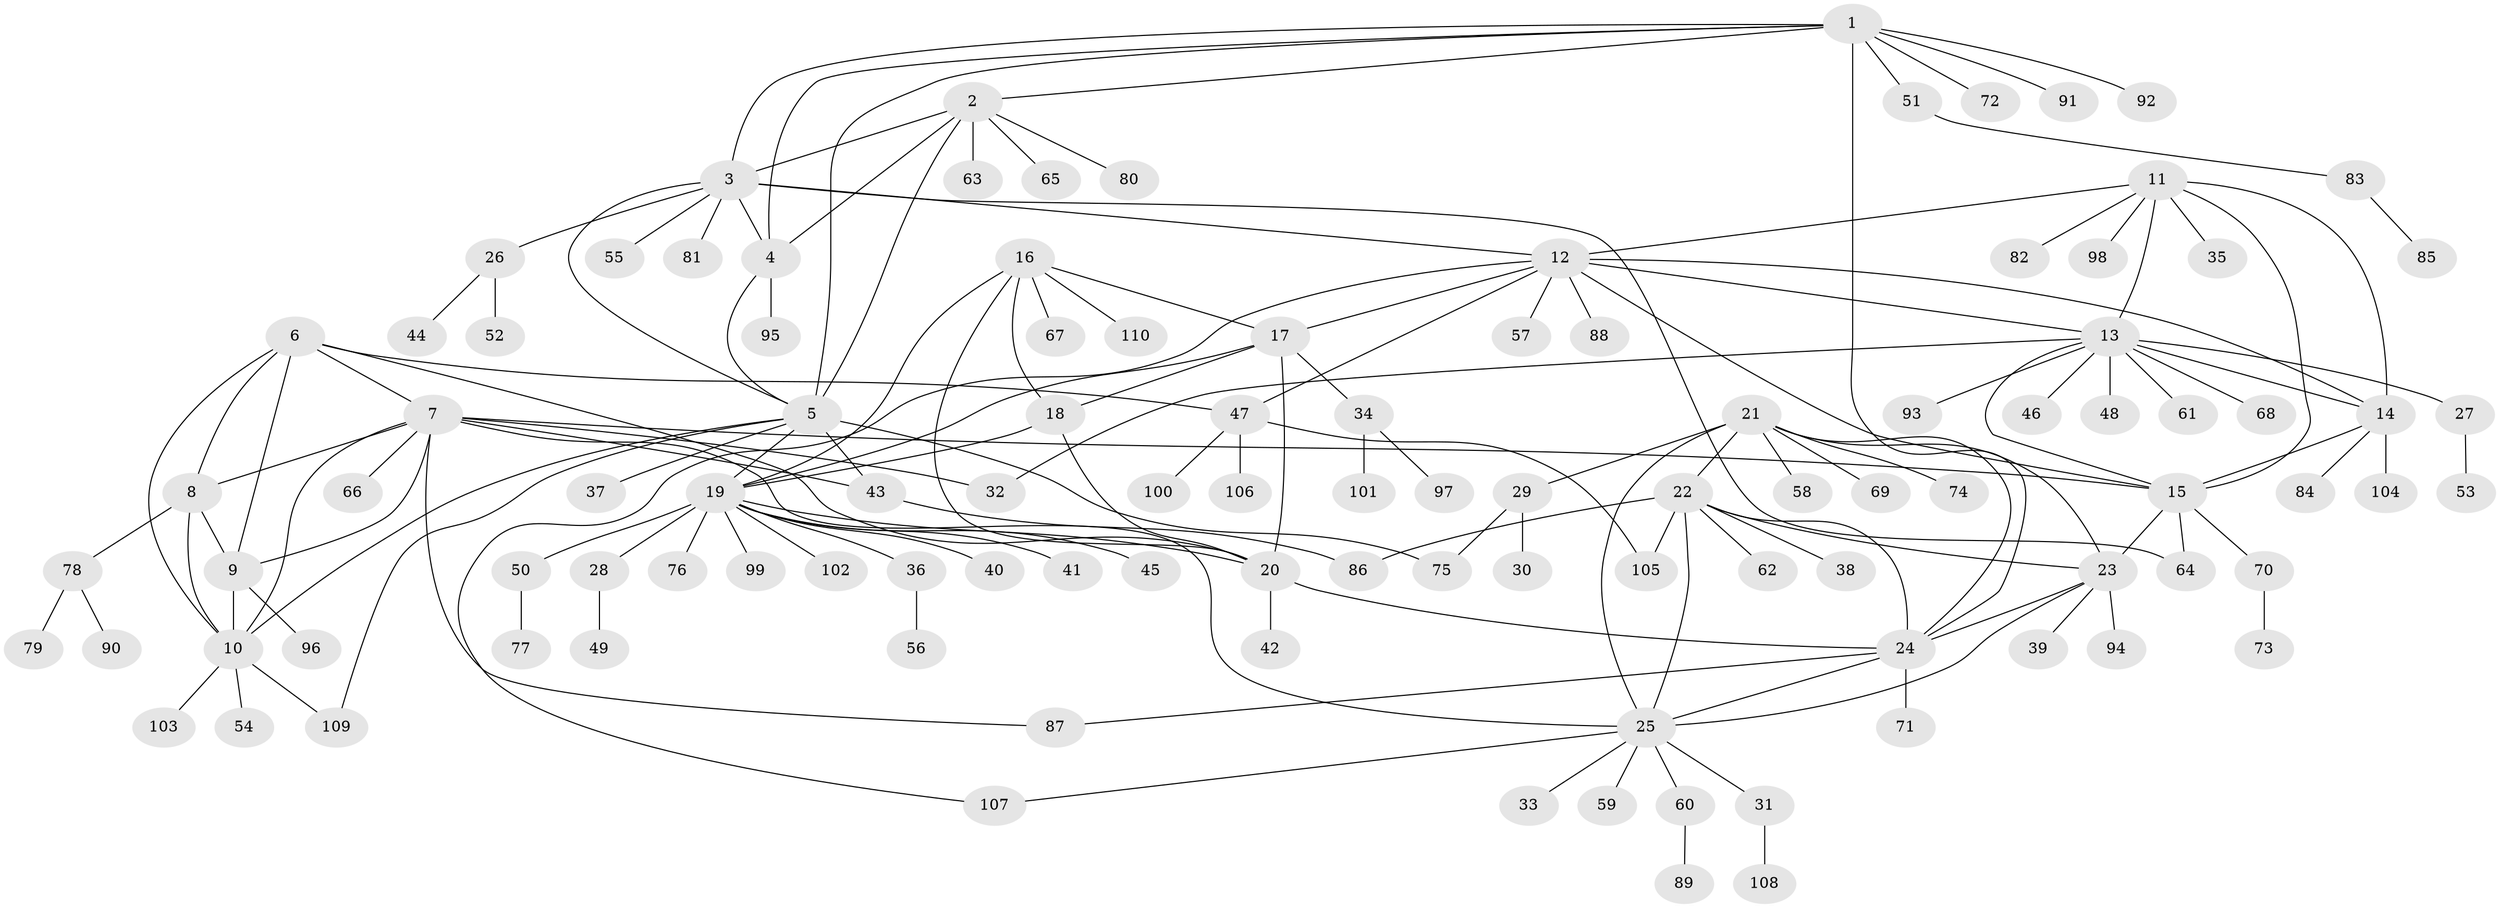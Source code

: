 // coarse degree distribution, {16: 0.01818181818181818, 2: 0.16363636363636364, 6: 0.05454545454545454, 9: 0.01818181818181818, 4: 0.03636363636363636, 5: 0.07272727272727272, 8: 0.01818181818181818, 3: 0.03636363636363636, 10: 0.01818181818181818, 11: 0.01818181818181818, 1: 0.5454545454545454}
// Generated by graph-tools (version 1.1) at 2025/54/03/05/25 16:54:48]
// undirected, 110 vertices, 155 edges
graph export_dot {
graph [start="1"]
  node [color=gray90,style=filled];
  1;
  2;
  3;
  4;
  5;
  6;
  7;
  8;
  9;
  10;
  11;
  12;
  13;
  14;
  15;
  16;
  17;
  18;
  19;
  20;
  21;
  22;
  23;
  24;
  25;
  26;
  27;
  28;
  29;
  30;
  31;
  32;
  33;
  34;
  35;
  36;
  37;
  38;
  39;
  40;
  41;
  42;
  43;
  44;
  45;
  46;
  47;
  48;
  49;
  50;
  51;
  52;
  53;
  54;
  55;
  56;
  57;
  58;
  59;
  60;
  61;
  62;
  63;
  64;
  65;
  66;
  67;
  68;
  69;
  70;
  71;
  72;
  73;
  74;
  75;
  76;
  77;
  78;
  79;
  80;
  81;
  82;
  83;
  84;
  85;
  86;
  87;
  88;
  89;
  90;
  91;
  92;
  93;
  94;
  95;
  96;
  97;
  98;
  99;
  100;
  101;
  102;
  103;
  104;
  105;
  106;
  107;
  108;
  109;
  110;
  1 -- 2;
  1 -- 3;
  1 -- 4;
  1 -- 5;
  1 -- 24;
  1 -- 51;
  1 -- 72;
  1 -- 91;
  1 -- 92;
  2 -- 3;
  2 -- 4;
  2 -- 5;
  2 -- 63;
  2 -- 65;
  2 -- 80;
  3 -- 4;
  3 -- 5;
  3 -- 12;
  3 -- 26;
  3 -- 55;
  3 -- 64;
  3 -- 81;
  4 -- 5;
  4 -- 95;
  5 -- 10;
  5 -- 19;
  5 -- 37;
  5 -- 43;
  5 -- 75;
  5 -- 109;
  6 -- 7;
  6 -- 8;
  6 -- 9;
  6 -- 10;
  6 -- 20;
  6 -- 47;
  7 -- 8;
  7 -- 9;
  7 -- 10;
  7 -- 15;
  7 -- 25;
  7 -- 32;
  7 -- 43;
  7 -- 66;
  7 -- 87;
  8 -- 9;
  8 -- 10;
  8 -- 78;
  9 -- 10;
  9 -- 96;
  10 -- 54;
  10 -- 103;
  10 -- 109;
  11 -- 12;
  11 -- 13;
  11 -- 14;
  11 -- 15;
  11 -- 35;
  11 -- 82;
  11 -- 98;
  12 -- 13;
  12 -- 14;
  12 -- 15;
  12 -- 17;
  12 -- 47;
  12 -- 57;
  12 -- 88;
  12 -- 107;
  13 -- 14;
  13 -- 15;
  13 -- 27;
  13 -- 32;
  13 -- 46;
  13 -- 48;
  13 -- 61;
  13 -- 68;
  13 -- 93;
  14 -- 15;
  14 -- 84;
  14 -- 104;
  15 -- 23;
  15 -- 64;
  15 -- 70;
  16 -- 17;
  16 -- 18;
  16 -- 19;
  16 -- 20;
  16 -- 67;
  16 -- 110;
  17 -- 18;
  17 -- 19;
  17 -- 20;
  17 -- 34;
  18 -- 19;
  18 -- 20;
  19 -- 20;
  19 -- 28;
  19 -- 36;
  19 -- 40;
  19 -- 41;
  19 -- 45;
  19 -- 50;
  19 -- 76;
  19 -- 99;
  19 -- 102;
  20 -- 24;
  20 -- 42;
  21 -- 22;
  21 -- 23;
  21 -- 24;
  21 -- 25;
  21 -- 29;
  21 -- 58;
  21 -- 69;
  21 -- 74;
  22 -- 23;
  22 -- 24;
  22 -- 25;
  22 -- 38;
  22 -- 62;
  22 -- 86;
  22 -- 105;
  23 -- 24;
  23 -- 25;
  23 -- 39;
  23 -- 94;
  24 -- 25;
  24 -- 71;
  24 -- 87;
  25 -- 31;
  25 -- 33;
  25 -- 59;
  25 -- 60;
  25 -- 107;
  26 -- 44;
  26 -- 52;
  27 -- 53;
  28 -- 49;
  29 -- 30;
  29 -- 75;
  31 -- 108;
  34 -- 97;
  34 -- 101;
  36 -- 56;
  43 -- 86;
  47 -- 100;
  47 -- 105;
  47 -- 106;
  50 -- 77;
  51 -- 83;
  60 -- 89;
  70 -- 73;
  78 -- 79;
  78 -- 90;
  83 -- 85;
}
